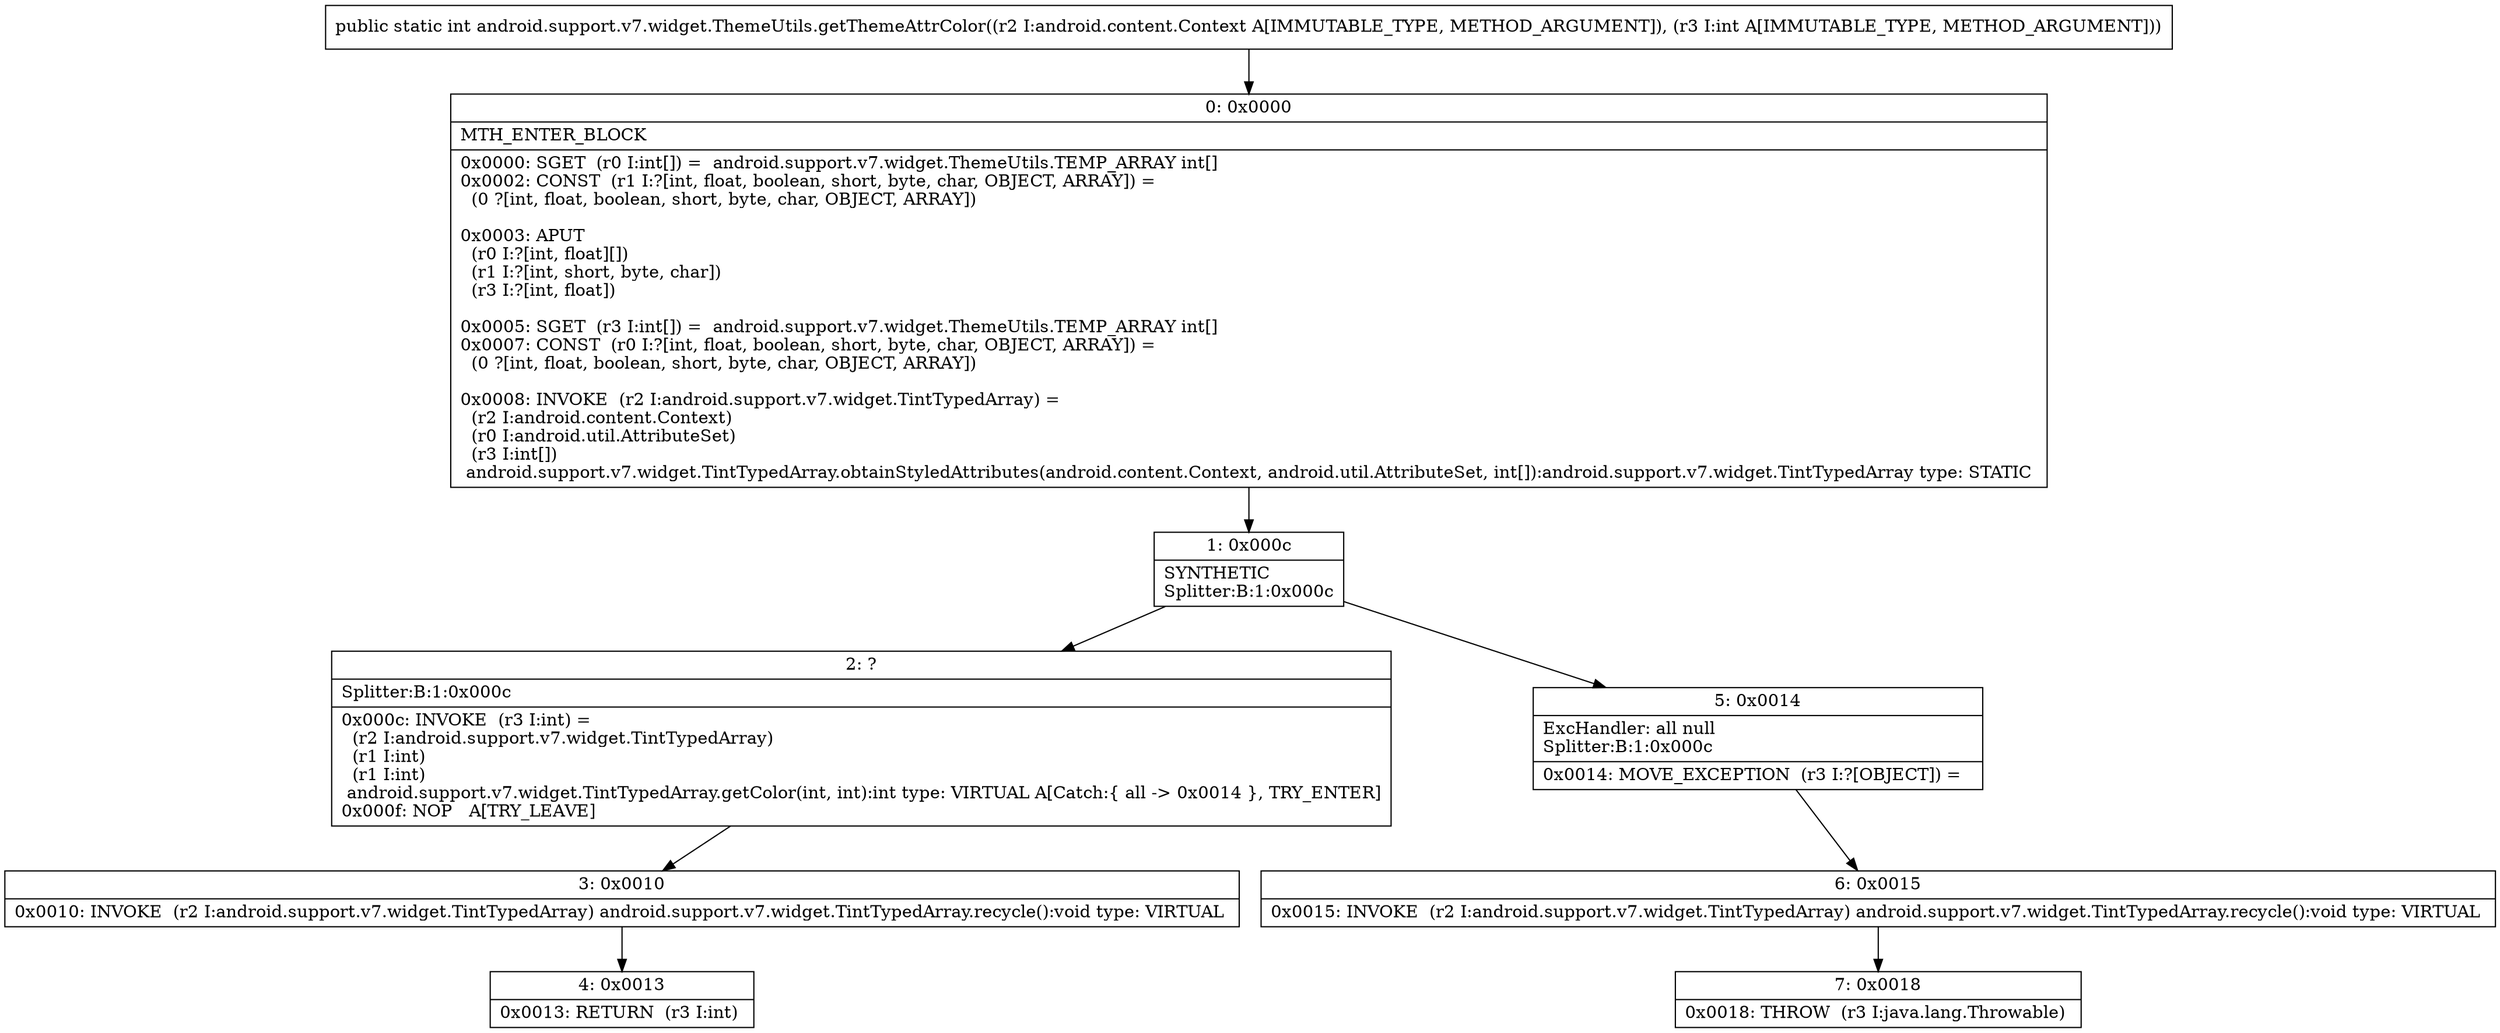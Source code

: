 digraph "CFG forandroid.support.v7.widget.ThemeUtils.getThemeAttrColor(Landroid\/content\/Context;I)I" {
Node_0 [shape=record,label="{0\:\ 0x0000|MTH_ENTER_BLOCK\l|0x0000: SGET  (r0 I:int[]) =  android.support.v7.widget.ThemeUtils.TEMP_ARRAY int[] \l0x0002: CONST  (r1 I:?[int, float, boolean, short, byte, char, OBJECT, ARRAY]) = \l  (0 ?[int, float, boolean, short, byte, char, OBJECT, ARRAY])\l \l0x0003: APUT  \l  (r0 I:?[int, float][])\l  (r1 I:?[int, short, byte, char])\l  (r3 I:?[int, float])\l \l0x0005: SGET  (r3 I:int[]) =  android.support.v7.widget.ThemeUtils.TEMP_ARRAY int[] \l0x0007: CONST  (r0 I:?[int, float, boolean, short, byte, char, OBJECT, ARRAY]) = \l  (0 ?[int, float, boolean, short, byte, char, OBJECT, ARRAY])\l \l0x0008: INVOKE  (r2 I:android.support.v7.widget.TintTypedArray) = \l  (r2 I:android.content.Context)\l  (r0 I:android.util.AttributeSet)\l  (r3 I:int[])\l android.support.v7.widget.TintTypedArray.obtainStyledAttributes(android.content.Context, android.util.AttributeSet, int[]):android.support.v7.widget.TintTypedArray type: STATIC \l}"];
Node_1 [shape=record,label="{1\:\ 0x000c|SYNTHETIC\lSplitter:B:1:0x000c\l}"];
Node_2 [shape=record,label="{2\:\ ?|Splitter:B:1:0x000c\l|0x000c: INVOKE  (r3 I:int) = \l  (r2 I:android.support.v7.widget.TintTypedArray)\l  (r1 I:int)\l  (r1 I:int)\l android.support.v7.widget.TintTypedArray.getColor(int, int):int type: VIRTUAL A[Catch:\{ all \-\> 0x0014 \}, TRY_ENTER]\l0x000f: NOP   A[TRY_LEAVE]\l}"];
Node_3 [shape=record,label="{3\:\ 0x0010|0x0010: INVOKE  (r2 I:android.support.v7.widget.TintTypedArray) android.support.v7.widget.TintTypedArray.recycle():void type: VIRTUAL \l}"];
Node_4 [shape=record,label="{4\:\ 0x0013|0x0013: RETURN  (r3 I:int) \l}"];
Node_5 [shape=record,label="{5\:\ 0x0014|ExcHandler: all null\lSplitter:B:1:0x000c\l|0x0014: MOVE_EXCEPTION  (r3 I:?[OBJECT]) =  \l}"];
Node_6 [shape=record,label="{6\:\ 0x0015|0x0015: INVOKE  (r2 I:android.support.v7.widget.TintTypedArray) android.support.v7.widget.TintTypedArray.recycle():void type: VIRTUAL \l}"];
Node_7 [shape=record,label="{7\:\ 0x0018|0x0018: THROW  (r3 I:java.lang.Throwable) \l}"];
MethodNode[shape=record,label="{public static int android.support.v7.widget.ThemeUtils.getThemeAttrColor((r2 I:android.content.Context A[IMMUTABLE_TYPE, METHOD_ARGUMENT]), (r3 I:int A[IMMUTABLE_TYPE, METHOD_ARGUMENT])) }"];
MethodNode -> Node_0;
Node_0 -> Node_1;
Node_1 -> Node_2;
Node_1 -> Node_5;
Node_2 -> Node_3;
Node_3 -> Node_4;
Node_5 -> Node_6;
Node_6 -> Node_7;
}

